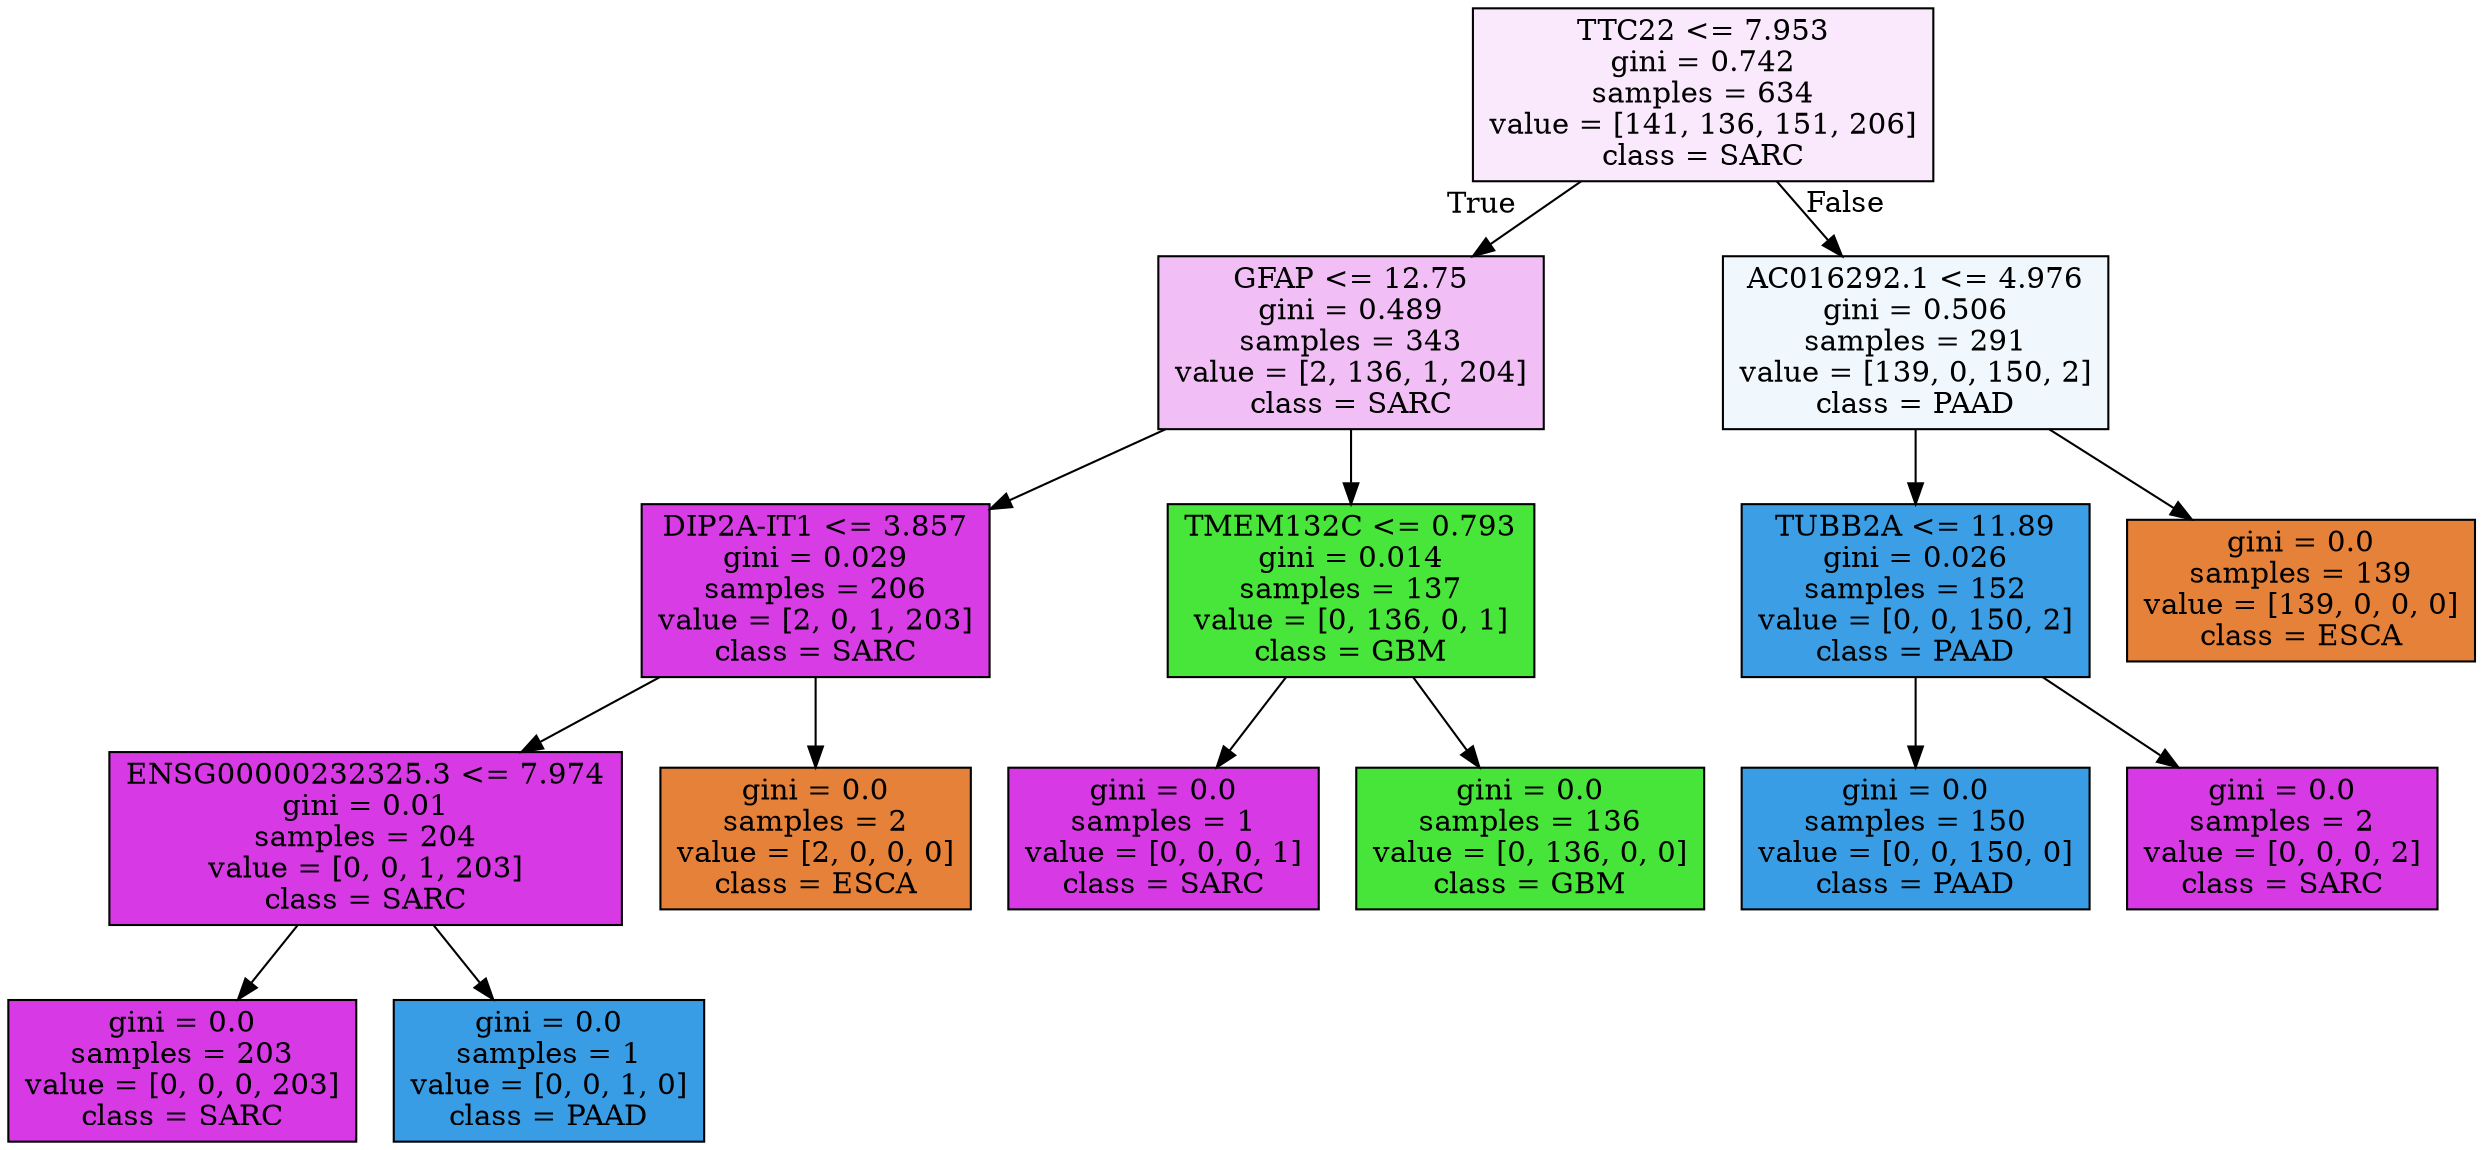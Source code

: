digraph Tree {
node [shape=box, style="filled", color="black"] ;
0 [label="TTC22 <= 7.953\ngini = 0.742\nsamples = 634\nvalue = [141, 136, 151, 206]\nclass = SARC", fillcolor="#fae8fc"] ;
1 [label="GFAP <= 12.75\ngini = 0.489\nsamples = 343\nvalue = [2, 136, 1, 204]\nclass = SARC", fillcolor="#f2bef6"] ;
0 -> 1 [labeldistance=2.5, labelangle=45, headlabel="True"] ;
2 [label="DIP2A-IT1 <= 3.857\ngini = 0.029\nsamples = 206\nvalue = [2, 0, 1, 203]\nclass = SARC", fillcolor="#d83ce5"] ;
1 -> 2 ;
3 [label="ENSG00000232325.3 <= 7.974\ngini = 0.01\nsamples = 204\nvalue = [0, 0, 1, 203]\nclass = SARC", fillcolor="#d73ae5"] ;
2 -> 3 ;
4 [label="gini = 0.0\nsamples = 203\nvalue = [0, 0, 0, 203]\nclass = SARC", fillcolor="#d739e5"] ;
3 -> 4 ;
5 [label="gini = 0.0\nsamples = 1\nvalue = [0, 0, 1, 0]\nclass = PAAD", fillcolor="#399de5"] ;
3 -> 5 ;
6 [label="gini = 0.0\nsamples = 2\nvalue = [2, 0, 0, 0]\nclass = ESCA", fillcolor="#e58139"] ;
2 -> 6 ;
7 [label="TMEM132C <= 0.793\ngini = 0.014\nsamples = 137\nvalue = [0, 136, 0, 1]\nclass = GBM", fillcolor="#48e53a"] ;
1 -> 7 ;
8 [label="gini = 0.0\nsamples = 1\nvalue = [0, 0, 0, 1]\nclass = SARC", fillcolor="#d739e5"] ;
7 -> 8 ;
9 [label="gini = 0.0\nsamples = 136\nvalue = [0, 136, 0, 0]\nclass = GBM", fillcolor="#47e539"] ;
7 -> 9 ;
10 [label="AC016292.1 <= 4.976\ngini = 0.506\nsamples = 291\nvalue = [139, 0, 150, 2]\nclass = PAAD", fillcolor="#f1f8fd"] ;
0 -> 10 [labeldistance=2.5, labelangle=-45, headlabel="False"] ;
11 [label="TUBB2A <= 11.89\ngini = 0.026\nsamples = 152\nvalue = [0, 0, 150, 2]\nclass = PAAD", fillcolor="#3c9ee5"] ;
10 -> 11 ;
12 [label="gini = 0.0\nsamples = 150\nvalue = [0, 0, 150, 0]\nclass = PAAD", fillcolor="#399de5"] ;
11 -> 12 ;
13 [label="gini = 0.0\nsamples = 2\nvalue = [0, 0, 0, 2]\nclass = SARC", fillcolor="#d739e5"] ;
11 -> 13 ;
14 [label="gini = 0.0\nsamples = 139\nvalue = [139, 0, 0, 0]\nclass = ESCA", fillcolor="#e58139"] ;
10 -> 14 ;
}